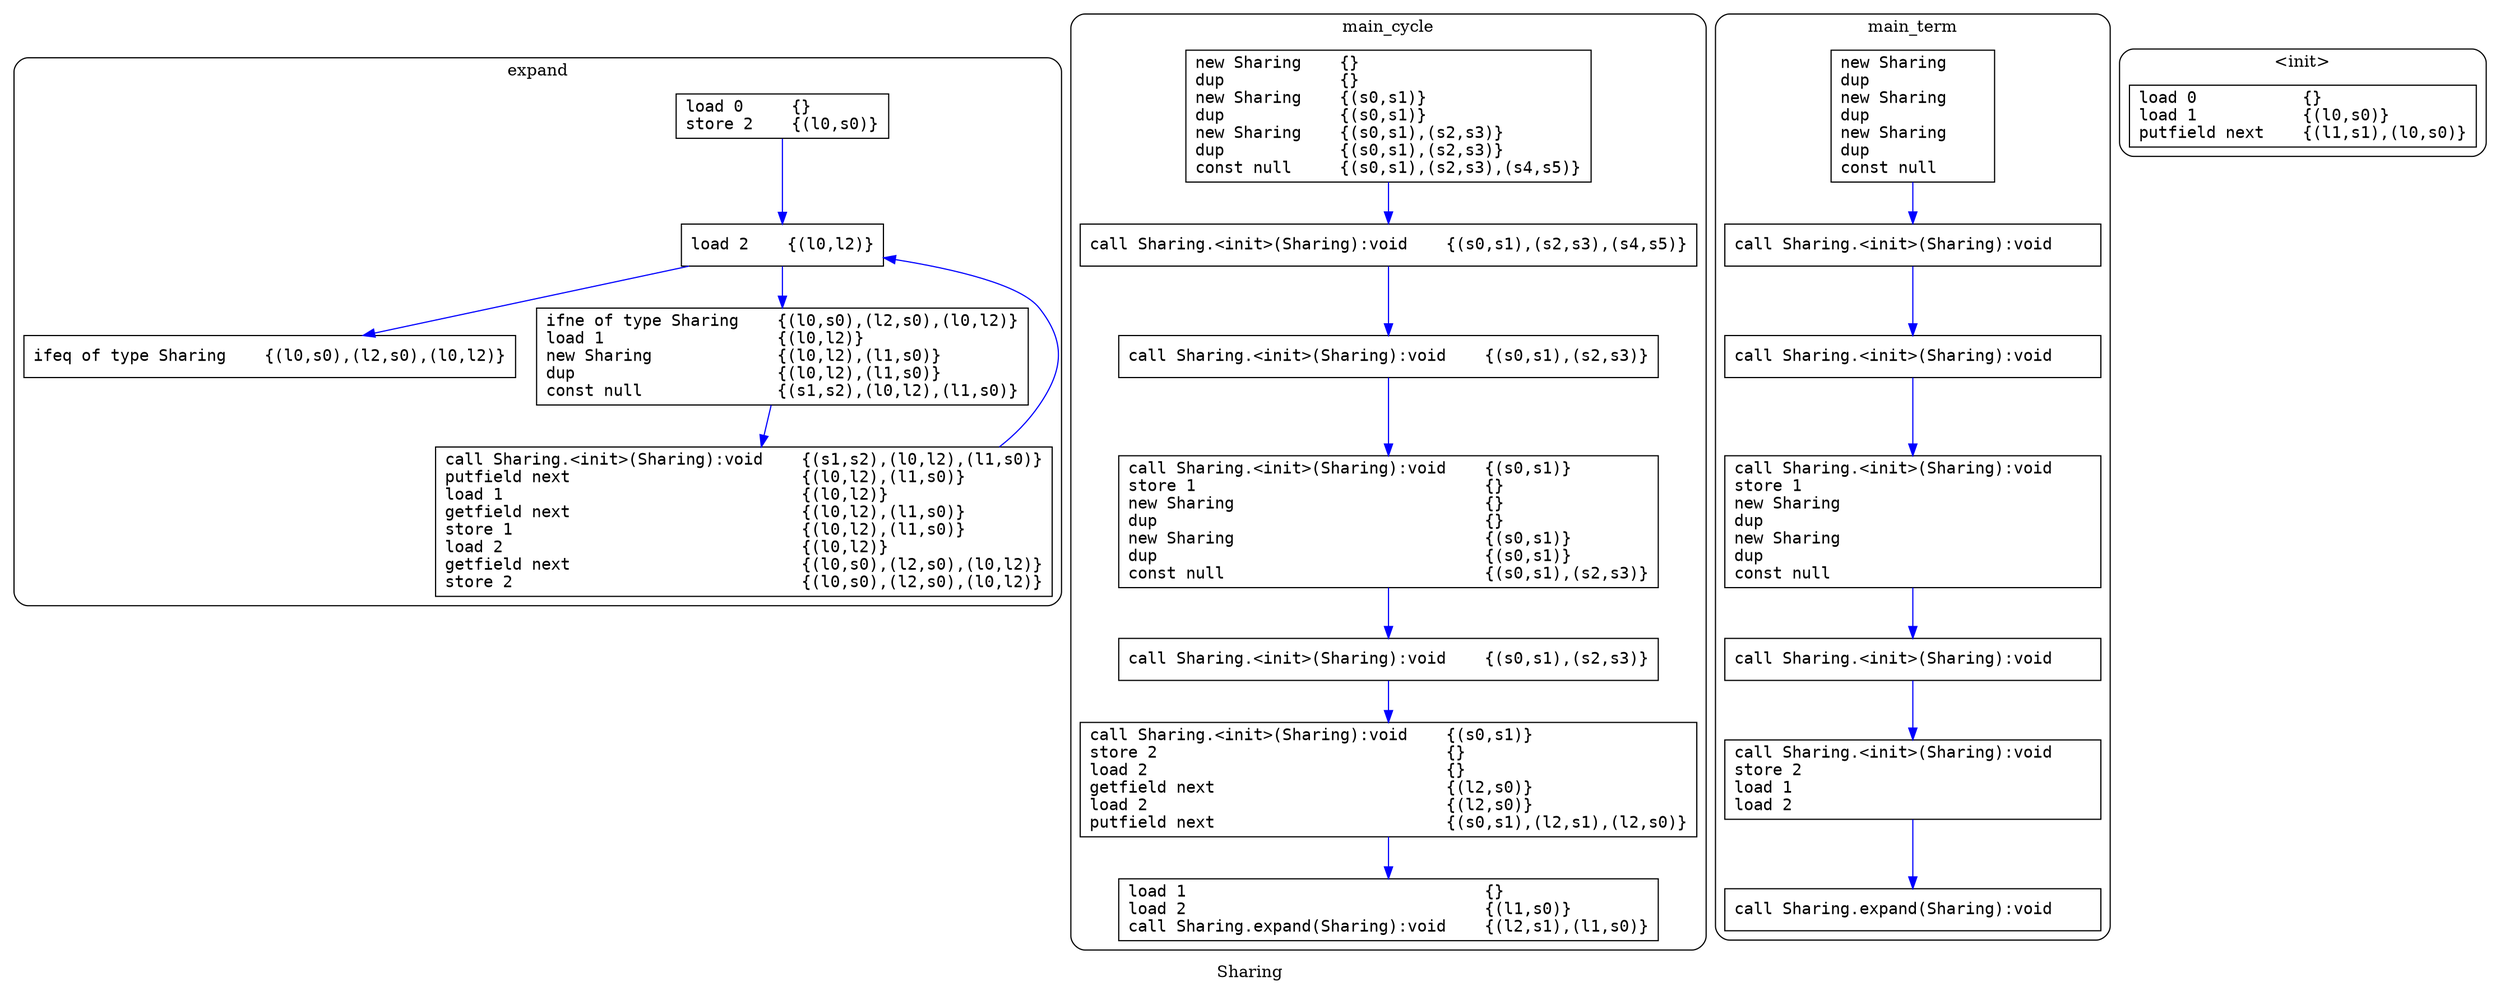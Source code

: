 digraph Program {
  label="Sharing"
  node [shape=box fontname="monospace"];
  edge [color=blue];
  subgraph cluster_0 {
    label="expand";
    color=black;
    style=rounded;
    node [shape=box fontname="monospace"];
    edge [color=blue];
    expand_block1 [label="load 0     {}\lstore 2    {(l0,s0)}\l"];
    expand_block2 [label="load 2    {(l0,l2)}\l"];
    expand_block3 [label="ifeq of type Sharing    {(l0,s0),(l2,s0),(l0,l2)}\l"];
    expand_block4 [label="ifne of type Sharing    {(l0,s0),(l2,s0),(l0,l2)}\lload 1                  {(l0,l2)}\lnew Sharing             {(l0,l2),(l1,s0)}\ldup                     {(l0,l2),(l1,s0)}\lconst null              {(s1,s2),(l0,l2),(l1,s0)}\l"];
    expand_block5 [label="call Sharing.<init>(Sharing):void    {(s1,s2),(l0,l2),(l1,s0)}\lputfield next                        {(l0,l2),(l1,s0)}\lload 1                               {(l0,l2)}\lgetfield next                        {(l0,l2),(l1,s0)}\lstore 1                              {(l0,l2),(l1,s0)}\lload 2                               {(l0,l2)}\lgetfield next                        {(l0,s0),(l2,s0),(l0,l2)}\lstore 2                              {(l0,s0),(l2,s0),(l0,l2)}\l"];
    expand_block4 -> expand_block5;
    expand_block2 -> expand_block4;
    expand_block2 -> expand_block3;
    expand_block5 -> expand_block2;
    expand_block1 -> expand_block2;
  }
  subgraph cluster_1 {
    label="main_cycle";
    color=black;
    style=rounded;
    node [shape=box fontname="monospace"];
    edge [color=blue];
    main_cycle_block1 [label="new Sharing    {}\ldup            {}\lnew Sharing    {(s0,s1)}\ldup            {(s0,s1)}\lnew Sharing    {(s0,s1),(s2,s3)}\ldup            {(s0,s1),(s2,s3)}\lconst null     {(s0,s1),(s2,s3),(s4,s5)}\l"];
    main_cycle_block2 [label="call Sharing.<init>(Sharing):void    {(s0,s1),(s2,s3),(s4,s5)}\l"];
    main_cycle_block3 [label="call Sharing.<init>(Sharing):void    {(s0,s1),(s2,s3)}\l"];
    main_cycle_block4 [label="call Sharing.<init>(Sharing):void    {(s0,s1)}\lstore 1                              {}\lnew Sharing                          {}\ldup                                  {}\lnew Sharing                          {(s0,s1)}\ldup                                  {(s0,s1)}\lconst null                           {(s0,s1),(s2,s3)}\l"];
    main_cycle_block5 [label="call Sharing.<init>(Sharing):void    {(s0,s1),(s2,s3)}\l"];
    main_cycle_block6 [label="call Sharing.<init>(Sharing):void    {(s0,s1)}\lstore 2                              {}\lload 2                               {}\lgetfield next                        {(l2,s0)}\lload 2                               {(l2,s0)}\lputfield next                        {(s0,s1),(l2,s1),(l2,s0)}\l"];
    main_cycle_block7 [label="load 1                               {}\lload 2                               {(l1,s0)}\lcall Sharing.expand(Sharing):void    {(l2,s1),(l1,s0)}\l"];
    main_cycle_block2 -> main_cycle_block3;
    main_cycle_block4 -> main_cycle_block5;
    main_cycle_block6 -> main_cycle_block7;
    main_cycle_block5 -> main_cycle_block6;
    main_cycle_block3 -> main_cycle_block4;
    main_cycle_block1 -> main_cycle_block2;
  }
  subgraph cluster_2 {
    label="main_term";
    color=black;
    style=rounded;
    node [shape=box fontname="monospace"];
    edge [color=blue];
    main_term_block1 [label="new Sharing    \ldup            \lnew Sharing    \ldup            \lnew Sharing    \ldup            \lconst null     \l"];
    main_term_block2 [label="call Sharing.<init>(Sharing):void    \l"];
    main_term_block3 [label="call Sharing.<init>(Sharing):void    \l"];
    main_term_block4 [label="call Sharing.<init>(Sharing):void    \lstore 1                              \lnew Sharing                          \ldup                                  \lnew Sharing                          \ldup                                  \lconst null                           \l"];
    main_term_block5 [label="call Sharing.<init>(Sharing):void    \l"];
    main_term_block6 [label="call Sharing.<init>(Sharing):void    \lstore 2                              \lload 1                               \lload 2                               \l"];
    main_term_block7 [label="call Sharing.expand(Sharing):void    \l"];
    main_term_block6 -> main_term_block7;
    main_term_block1 -> main_term_block2;
    main_term_block3 -> main_term_block4;
    main_term_block4 -> main_term_block5;
    main_term_block2 -> main_term_block3;
    main_term_block5 -> main_term_block6;
  }
  subgraph cluster_3 {
    label="<init>";
    color=black;
    style=rounded;
    node [shape=box fontname="monospace"];
    edge [color=blue];
    _init__block1 [label="load 0           {}\lload 1           {(l0,s0)}\lputfield next    {(l1,s1),(l0,s0)}\l"];
  }
}
